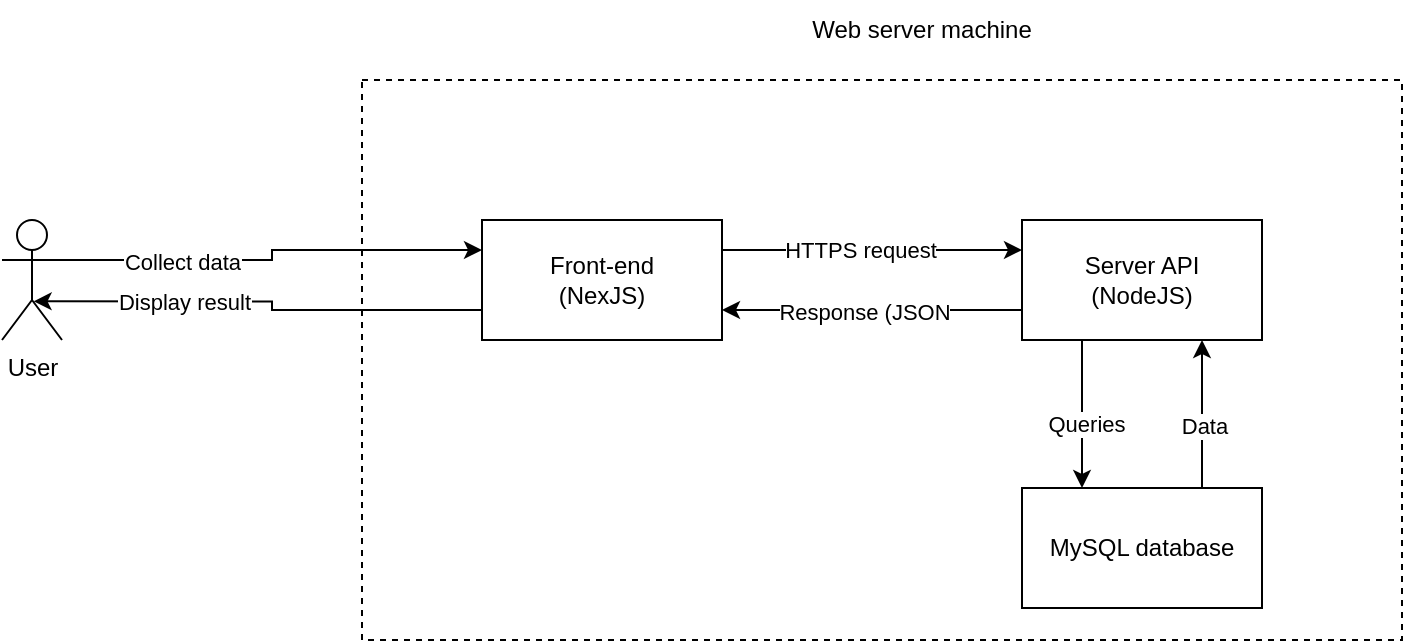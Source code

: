 <mxfile version="17.2.4" type="device"><diagram id="Fv6NIuCpG95tqVpQvD8S" name="Page-1"><mxGraphModel dx="1577" dy="940" grid="1" gridSize="10" guides="1" tooltips="1" connect="1" arrows="1" fold="1" page="1" pageScale="1" pageWidth="1169" pageHeight="827" math="0" shadow="0"><root><mxCell id="0"/><mxCell id="1" parent="0"/><mxCell id="9K02aeORX0OmM4dxwnHb-6" style="edgeStyle=orthogonalEdgeStyle;rounded=0;orthogonalLoop=1;jettySize=auto;html=1;exitX=1;exitY=0.333;exitDx=0;exitDy=0;exitPerimeter=0;entryX=0;entryY=0.25;entryDx=0;entryDy=0;" edge="1" parent="1" source="9K02aeORX0OmM4dxwnHb-1" target="9K02aeORX0OmM4dxwnHb-5"><mxGeometry relative="1" as="geometry"/></mxCell><mxCell id="9K02aeORX0OmM4dxwnHb-7" value="Collect data" style="edgeLabel;html=1;align=center;verticalAlign=middle;resizable=0;points=[];" vertex="1" connectable="0" parent="9K02aeORX0OmM4dxwnHb-6"><mxGeometry x="-0.544" y="-1" relative="1" as="geometry"><mxPoint x="11" as="offset"/></mxGeometry></mxCell><mxCell id="9K02aeORX0OmM4dxwnHb-1" value="User" style="shape=umlActor;verticalLabelPosition=bottom;verticalAlign=top;html=1;outlineConnect=0;" vertex="1" parent="1"><mxGeometry x="234" y="364" width="30" height="60" as="geometry"/></mxCell><mxCell id="9K02aeORX0OmM4dxwnHb-4" value="" style="rounded=0;whiteSpace=wrap;html=1;fillColor=none;dashed=1;" vertex="1" parent="1"><mxGeometry x="414" y="294" width="520" height="280" as="geometry"/></mxCell><mxCell id="9K02aeORX0OmM4dxwnHb-8" style="edgeStyle=orthogonalEdgeStyle;rounded=0;orthogonalLoop=1;jettySize=auto;html=1;exitX=0;exitY=0.75;exitDx=0;exitDy=0;entryX=0.527;entryY=0.678;entryDx=0;entryDy=0;entryPerimeter=0;" edge="1" parent="1" source="9K02aeORX0OmM4dxwnHb-5" target="9K02aeORX0OmM4dxwnHb-1"><mxGeometry relative="1" as="geometry"/></mxCell><mxCell id="9K02aeORX0OmM4dxwnHb-10" value="Display result" style="edgeLabel;html=1;align=center;verticalAlign=middle;resizable=0;points=[];" vertex="1" connectable="0" parent="9K02aeORX0OmM4dxwnHb-8"><mxGeometry x="0.63" relative="1" as="geometry"><mxPoint x="32" as="offset"/></mxGeometry></mxCell><mxCell id="9K02aeORX0OmM4dxwnHb-13" style="edgeStyle=orthogonalEdgeStyle;rounded=0;orthogonalLoop=1;jettySize=auto;html=1;exitX=1;exitY=0.25;exitDx=0;exitDy=0;entryX=0;entryY=0.25;entryDx=0;entryDy=0;" edge="1" parent="1" source="9K02aeORX0OmM4dxwnHb-5" target="9K02aeORX0OmM4dxwnHb-11"><mxGeometry relative="1" as="geometry"/></mxCell><mxCell id="9K02aeORX0OmM4dxwnHb-16" value="HTTPS request" style="edgeLabel;html=1;align=center;verticalAlign=middle;resizable=0;points=[];" vertex="1" connectable="0" parent="9K02aeORX0OmM4dxwnHb-13"><mxGeometry x="-0.079" relative="1" as="geometry"><mxPoint as="offset"/></mxGeometry></mxCell><mxCell id="9K02aeORX0OmM4dxwnHb-5" value="&lt;div&gt;Front-end&lt;/div&gt;&lt;div&gt;(NexJS)&lt;br&gt;&lt;/div&gt;" style="rounded=0;whiteSpace=wrap;html=1;fillColor=default;" vertex="1" parent="1"><mxGeometry x="474" y="364" width="120" height="60" as="geometry"/></mxCell><mxCell id="9K02aeORX0OmM4dxwnHb-15" style="edgeStyle=orthogonalEdgeStyle;rounded=0;orthogonalLoop=1;jettySize=auto;html=1;exitX=0;exitY=0.75;exitDx=0;exitDy=0;entryX=1;entryY=0.75;entryDx=0;entryDy=0;" edge="1" parent="1" source="9K02aeORX0OmM4dxwnHb-11" target="9K02aeORX0OmM4dxwnHb-5"><mxGeometry relative="1" as="geometry"/></mxCell><mxCell id="9K02aeORX0OmM4dxwnHb-17" value="Response (JSON" style="edgeLabel;html=1;align=center;verticalAlign=middle;resizable=0;points=[];" vertex="1" connectable="0" parent="9K02aeORX0OmM4dxwnHb-15"><mxGeometry x="0.103" y="1" relative="1" as="geometry"><mxPoint x="3" as="offset"/></mxGeometry></mxCell><mxCell id="9K02aeORX0OmM4dxwnHb-19" style="edgeStyle=orthogonalEdgeStyle;rounded=0;orthogonalLoop=1;jettySize=auto;html=1;exitX=0.25;exitY=1;exitDx=0;exitDy=0;entryX=0.25;entryY=0;entryDx=0;entryDy=0;" edge="1" parent="1" source="9K02aeORX0OmM4dxwnHb-11" target="9K02aeORX0OmM4dxwnHb-18"><mxGeometry relative="1" as="geometry"/></mxCell><mxCell id="9K02aeORX0OmM4dxwnHb-21" value="Queries" style="edgeLabel;html=1;align=center;verticalAlign=middle;resizable=0;points=[];" vertex="1" connectable="0" parent="9K02aeORX0OmM4dxwnHb-19"><mxGeometry x="0.123" y="2" relative="1" as="geometry"><mxPoint as="offset"/></mxGeometry></mxCell><mxCell id="9K02aeORX0OmM4dxwnHb-11" value="&lt;div&gt;Server API&lt;/div&gt;&lt;div&gt;(NodeJS)&lt;br&gt;&lt;/div&gt;" style="rounded=0;whiteSpace=wrap;html=1;fillColor=default;" vertex="1" parent="1"><mxGeometry x="744" y="364" width="120" height="60" as="geometry"/></mxCell><mxCell id="9K02aeORX0OmM4dxwnHb-12" value="Web server machine" style="text;html=1;strokeColor=none;fillColor=none;align=center;verticalAlign=middle;whiteSpace=wrap;rounded=0;" vertex="1" parent="1"><mxGeometry x="624" y="254" width="140" height="30" as="geometry"/></mxCell><mxCell id="9K02aeORX0OmM4dxwnHb-20" style="edgeStyle=orthogonalEdgeStyle;rounded=0;orthogonalLoop=1;jettySize=auto;html=1;exitX=0.75;exitY=0;exitDx=0;exitDy=0;entryX=0.75;entryY=1;entryDx=0;entryDy=0;" edge="1" parent="1" source="9K02aeORX0OmM4dxwnHb-18" target="9K02aeORX0OmM4dxwnHb-11"><mxGeometry relative="1" as="geometry"/></mxCell><mxCell id="9K02aeORX0OmM4dxwnHb-22" value="Data" style="edgeLabel;html=1;align=center;verticalAlign=middle;resizable=0;points=[];" vertex="1" connectable="0" parent="9K02aeORX0OmM4dxwnHb-20"><mxGeometry x="-0.147" y="-1" relative="1" as="geometry"><mxPoint as="offset"/></mxGeometry></mxCell><mxCell id="9K02aeORX0OmM4dxwnHb-18" value="MySQL database" style="rounded=0;whiteSpace=wrap;html=1;fillColor=default;" vertex="1" parent="1"><mxGeometry x="744" y="498" width="120" height="60" as="geometry"/></mxCell></root></mxGraphModel></diagram></mxfile>